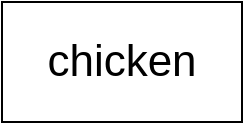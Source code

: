 <mxfile>
    <diagram id="UvIWgm4W7GnWog-JiKPg" name="Page-1">
        <mxGraphModel dx="1186" dy="851" grid="1" gridSize="10" guides="1" tooltips="1" connect="1" arrows="1" fold="1" page="1" pageScale="1" pageWidth="827" pageHeight="1169" math="0" shadow="0">
            <root>
                <mxCell id="0"/>
                <mxCell id="1" parent="0"/>
                <mxCell id="2" value="&lt;font style=&quot;font-size: 22px;&quot;&gt;chicken&lt;/font&gt;" style="whiteSpace=wrap;html=1;" vertex="1" parent="1">
                    <mxGeometry x="70" y="170" width="120" height="60" as="geometry"/>
                </mxCell>
            </root>
        </mxGraphModel>
    </diagram>
</mxfile>